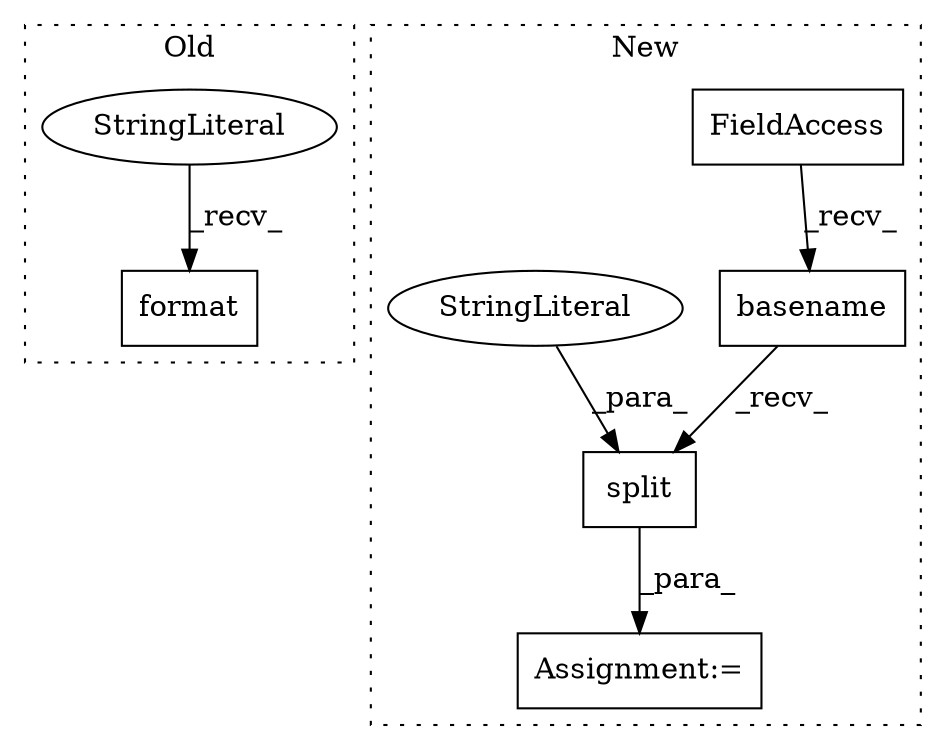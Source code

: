 digraph G {
subgraph cluster0 {
1 [label="format" a="32" s="452,521" l="7,1" shape="box"];
3 [label="StringLiteral" a="45" s="395" l="56" shape="ellipse"];
label = "Old";
style="dotted";
}
subgraph cluster1 {
2 [label="basename" a="32" s="533,546" l="9,1" shape="box"];
4 [label="FieldAccess" a="22" s="525" l="7" shape="box"];
5 [label="Assignment:=" a="7" s="524" l="1" shape="box"];
6 [label="split" a="32" s="548,557" l="6,1" shape="box"];
7 [label="StringLiteral" a="45" s="554" l="3" shape="ellipse"];
label = "New";
style="dotted";
}
2 -> 6 [label="_recv_"];
3 -> 1 [label="_recv_"];
4 -> 2 [label="_recv_"];
6 -> 5 [label="_para_"];
7 -> 6 [label="_para_"];
}